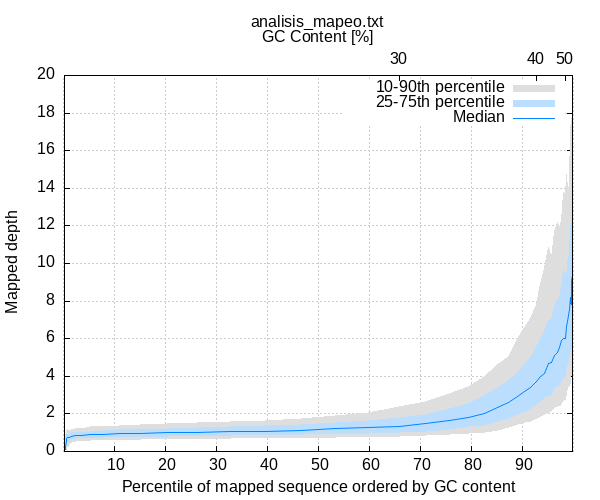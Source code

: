 
            set terminal png size 600,500 truecolor
            set output "./5.Analisis_mapeo/informe_mapeo-gc-depth.png"
            set grid xtics ytics y2tics back lc rgb "#cccccc"
            set ylabel "Mapped depth"
            set xlabel "Percentile of mapped sequence ordered by GC content"
            set x2label "GC Content [%]"
            set title "analisis_mapeo.txt" noenhanced
            set x2tics ("30" 65.873,"40" 92.749,"50" 98.462)
            set xtics nomirror
            set xrange [0.1:99.9]

            plot '-' using 1:2:3 with filledcurve lt 1 lc rgb "#dedede" t '10-90th percentile' , \
                 '-' using 1:2:3 with filledcurve lt 1 lc rgb "#bbdeff" t '25-75th percentile' , \
                 '-' using 1:2 with lines lc rgb "#0084ff" t 'Median'
        0.161	0.007	0.082
0.164	0.165	0.213
0.167	0.103	0.144
0.175	0.084	0.244
0.186	0.056	0.192
0.202	0.050	0.220
0.221	0.055	0.231
0.234	0.041	0.384
0.250	0.041	0.265
0.269	0.054	0.650
0.300	0.031	0.906
0.354	0.070	0.786
0.418	0.075	1.022
0.520	0.195	1.111
0.697	0.218	1.155
0.986	0.414	1.129
1.498	0.467	1.194
2.280	0.521	1.221
3.495	0.555	1.242
5.212	0.569	1.323
7.671	0.583	1.338
10.919	0.611	1.372
15.096	0.624	1.434
20.252	0.645	1.482
26.164	0.645	1.537
32.658	0.672	1.599
39.589	0.686	1.667
46.584	0.707	1.777
53.406	0.734	1.921
59.904	0.755	2.099
65.873	0.796	2.381
71.047	0.830	2.669
75.638	0.885	3.081
79.429	0.974	3.478
82.574	1.036	4.008
85.195	1.142	4.652
87.353	1.262	5.070
89.042	1.420	6.022
90.460	1.530	6.577
91.677	1.619	7.052
92.749	1.750	7.842
93.684	1.880	8.932
94.492	1.949	9.791
95.212	2.072	10.862
95.861	2.174	10.272
96.446	2.342	11.677
96.959	2.397	12.165
97.406	2.404	11.894
97.806	2.600	12.281
98.141	2.715	13.798
98.462	2.792	13.557
98.738	3.138	14.731
98.976	3.399	13.858
99.225	3.492	14.147
99.412	3.736	17.292
99.564	3.915	17.367
99.686	4.159	14.998
99.780	4.858	16.546
99.858	5.763	18.923
99.913	4.804	21.697
99.942	6.283	23.635
99.969	5.942	25.291
99.988	5.670	28.359
99.996	3.591	37.858
99.999	9.749	15.026
100.000	12.803	14.477
end
0.161	0.014	0.055
0.164	0.166	0.204
0.167	0.105	0.137
0.175	0.089	0.144
0.186	0.075	0.158
0.202	0.067	0.170
0.221	0.089	0.158
0.234	0.081	0.233
0.250	0.060	0.160
0.269	0.089	0.288
0.300	0.075	0.578
0.354	0.117	0.631
0.418	0.144	0.772
0.520	0.473	0.878
0.697	0.551	0.925
0.986	0.597	0.933
1.498	0.617	1.015
2.280	0.672	1.036
3.495	0.686	1.036
5.212	0.714	1.084
7.671	0.727	1.125
10.919	0.748	1.146
15.096	0.768	1.187
20.252	0.796	1.228
26.164	0.810	1.269
32.658	0.830	1.317
39.589	0.858	1.365
46.584	0.885	1.441
53.406	0.926	1.523
59.904	0.967	1.633
65.873	1.029	1.791
71.047	1.084	1.969
75.638	1.194	2.271
79.429	1.324	2.559
82.574	1.407	2.991
85.195	1.573	3.403
87.353	1.760	3.787
89.042	1.990	4.221
90.460	2.147	4.617
91.677	2.298	5.009
92.749	2.566	5.585
93.684	2.648	6.003
94.492	2.871	6.415
95.212	3.005	6.978
95.861	3.022	7.094
96.446	3.389	7.715
96.959	3.455	8.086
97.406	3.566	8.214
97.806	3.835	8.775
98.141	3.835	9.631
98.462	4.075	9.293
98.738	4.693	9.166
98.976	4.559	10.099
99.225	5.108	10.521
99.412	5.492	12.075
99.564	5.607	11.647
99.686	5.379	11.170
99.780	6.305	11.787
99.858	6.796	12.978
99.913	6.775	16.696
99.942	9.904	19.468
99.969	8.161	15.441
99.988	7.396	20.734
99.996	10.595	23.756
99.999	9.749	15.026
100.000	12.803	14.477
end
0.161	0.034
0.164	0.175
0.167	0.113
0.175	0.110
0.186	0.137
0.202	0.120
0.221	0.123
0.234	0.151
0.250	0.096
0.269	0.172
0.300	0.172
0.354	0.281
0.418	0.528
0.520	0.714
0.697	0.738
0.986	0.741
1.498	0.799
2.280	0.844
3.495	0.851
5.212	0.892
7.671	0.913
10.919	0.933
15.096	0.961
20.252	0.988
26.164	1.015
32.658	1.050
39.589	1.084
46.584	1.132
53.406	1.201
59.904	1.256
65.873	1.352
71.047	1.468
75.638	1.626
79.429	1.825
82.574	2.024
85.195	2.326
87.353	2.580
89.042	2.943
90.460	3.218
91.677	3.430
92.749	3.746
93.684	3.979
94.492	4.171
95.212	4.693
95.861	4.744
96.446	5.111
96.959	5.283
97.406	5.533
97.806	5.907
98.141	6.014
98.462	6.017
98.738	6.635
98.976	6.936
99.225	7.527
99.412	8.178
99.564	7.856
99.686	7.815
99.780	9.111
99.858	9.372
99.913	11.135
99.942	11.293
99.969	11.499
99.988	9.564
99.996	16.689
99.999	10.717
100.000	13.640
end

